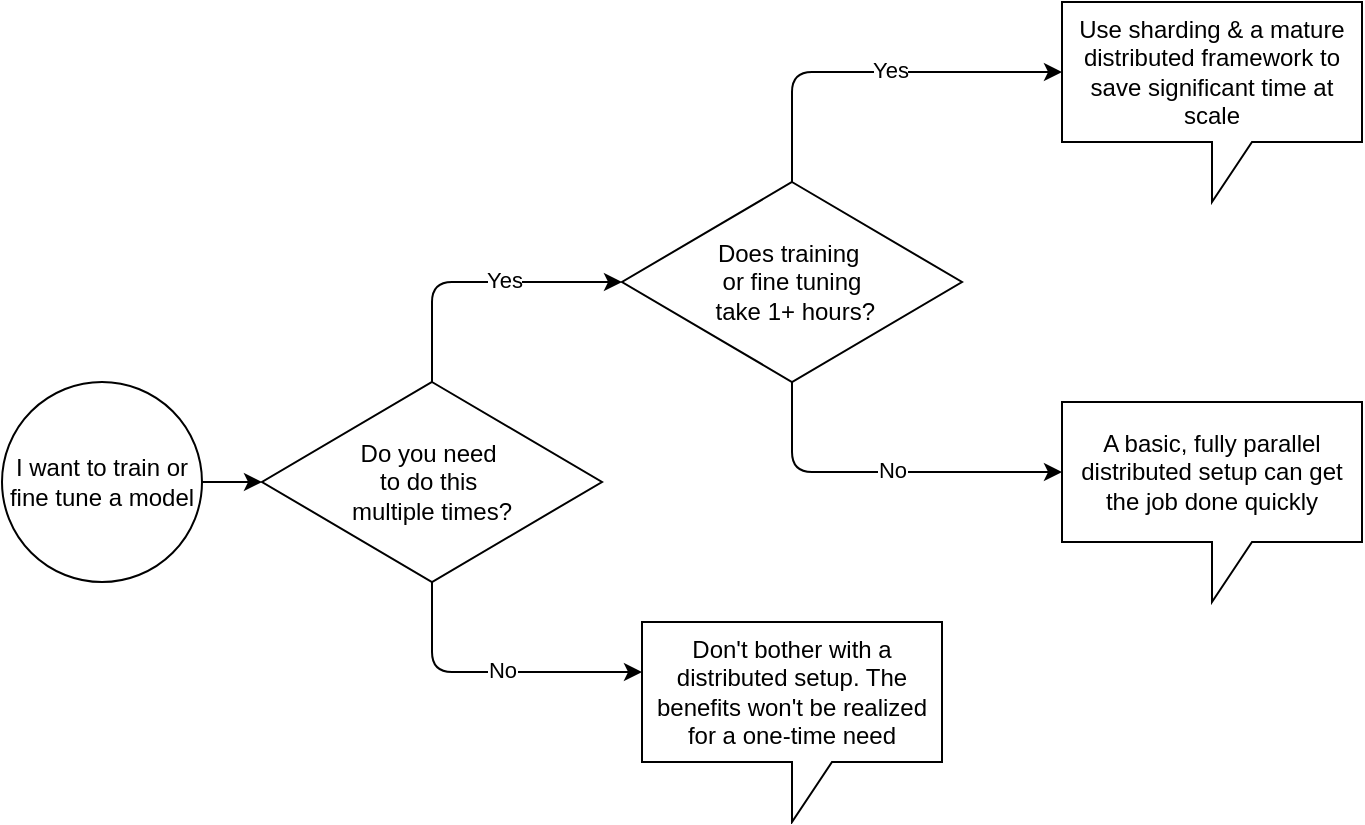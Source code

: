 <mxfile>
    <diagram id="FtFm-Tx110m3l8XDd7Ea" name="Page-1">
        <mxGraphModel dx="1057" dy="626" grid="1" gridSize="10" guides="1" tooltips="1" connect="1" arrows="1" fold="1" page="1" pageScale="1" pageWidth="850" pageHeight="1100" math="0" shadow="0">
            <root>
                <mxCell id="0"/>
                <mxCell id="1" parent="0"/>
                <mxCell id="8" style="edgeStyle=none;html=1;exitX=1;exitY=0.5;exitDx=0;exitDy=0;entryX=0;entryY=0.5;entryDx=0;entryDy=0;" parent="1" source="18" target="4" edge="1">
                    <mxGeometry relative="1" as="geometry">
                        <mxPoint x="190" y="340" as="sourcePoint"/>
                    </mxGeometry>
                </mxCell>
                <mxCell id="10" style="edgeStyle=orthogonalEdgeStyle;html=1;exitX=0.5;exitY=0;exitDx=0;exitDy=0;entryX=0;entryY=0.5;entryDx=0;entryDy=0;" parent="1" source="4" target="9" edge="1">
                    <mxGeometry relative="1" as="geometry"/>
                </mxCell>
                <mxCell id="11" value="&lt;font color=&quot;#000000&quot;&gt;Yes&lt;/font&gt;" style="edgeLabel;html=1;align=center;verticalAlign=middle;resizable=0;points=[];" parent="10" vertex="1" connectable="0">
                    <mxGeometry x="0.042" y="2" relative="1" as="geometry">
                        <mxPoint x="10" y="1" as="offset"/>
                    </mxGeometry>
                </mxCell>
                <mxCell id="4" value="&lt;font color=&quot;#000000&quot;&gt;Do you need&amp;nbsp;&lt;/font&gt;&lt;div&gt;&lt;font color=&quot;#000000&quot;&gt;to do this&amp;nbsp;&lt;/font&gt;&lt;/div&gt;&lt;div&gt;&lt;font color=&quot;#000000&quot;&gt;multiple times?&lt;/font&gt;&lt;/div&gt;" style="rhombus;whiteSpace=wrap;html=1;fillColor=light-dark(#FFFFFF,#000000);" parent="1" vertex="1">
                    <mxGeometry x="220" y="290" width="170" height="100" as="geometry"/>
                </mxCell>
                <mxCell id="5" value="Don&#39;t bother with a distributed setup. The benefits won&#39;t be realized for a one-time need" style="shape=callout;whiteSpace=wrap;html=1;perimeter=calloutPerimeter;" parent="1" vertex="1">
                    <mxGeometry x="410" y="410" width="150" height="100" as="geometry"/>
                </mxCell>
                <mxCell id="6" style="edgeStyle=orthogonalEdgeStyle;html=1;exitX=0.5;exitY=1;exitDx=0;exitDy=0;entryX=0;entryY=0;entryDx=0;entryDy=25;entryPerimeter=0;elbow=vertical;" parent="1" source="4" target="5" edge="1">
                    <mxGeometry relative="1" as="geometry"/>
                </mxCell>
                <mxCell id="7" value="&lt;font color=&quot;#000000&quot;&gt;No&lt;/font&gt;" style="edgeLabel;html=1;align=center;verticalAlign=middle;resizable=0;points=[];" parent="6" vertex="1" connectable="0">
                    <mxGeometry x="-0.091" y="-1" relative="1" as="geometry">
                        <mxPoint x="12" y="-2" as="offset"/>
                    </mxGeometry>
                </mxCell>
                <mxCell id="9" value="&lt;font color=&quot;#000000&quot;&gt;Does training&amp;nbsp;&lt;/font&gt;&lt;div&gt;&lt;font color=&quot;#000000&quot;&gt;or fine tuning&lt;/font&gt;&lt;/div&gt;&lt;div&gt;&lt;font color=&quot;#000000&quot;&gt;&amp;nbsp;take 1+ hours?&lt;/font&gt;&lt;/div&gt;" style="rhombus;whiteSpace=wrap;html=1;fillColor=light-dark(#FFFFFF,#000000);" parent="1" vertex="1">
                    <mxGeometry x="400" y="190" width="170" height="100" as="geometry"/>
                </mxCell>
                <mxCell id="12" value="A basic, fully parallel distributed setup can get the job done quickly" style="shape=callout;whiteSpace=wrap;html=1;perimeter=calloutPerimeter;" parent="1" vertex="1">
                    <mxGeometry x="620" y="300" width="150" height="100" as="geometry"/>
                </mxCell>
                <mxCell id="13" value="Use sharding &amp;amp; a mature distributed framework to save significant time at scale" style="shape=callout;whiteSpace=wrap;html=1;perimeter=calloutPerimeter;" parent="1" vertex="1">
                    <mxGeometry x="620" y="100" width="150" height="100" as="geometry"/>
                </mxCell>
                <mxCell id="14" style="edgeStyle=orthogonalEdgeStyle;html=1;exitX=0.5;exitY=1;exitDx=0;exitDy=0;entryX=0;entryY=0;entryDx=0;entryDy=35;entryPerimeter=0;" parent="1" source="9" target="12" edge="1">
                    <mxGeometry relative="1" as="geometry"/>
                </mxCell>
                <mxCell id="16" value="No" style="edgeLabel;html=1;align=center;verticalAlign=middle;resizable=0;points=[];" parent="14" vertex="1" connectable="0">
                    <mxGeometry x="-0.073" y="1" relative="1" as="geometry">
                        <mxPoint x="11" as="offset"/>
                    </mxGeometry>
                </mxCell>
                <mxCell id="15" style="edgeStyle=orthogonalEdgeStyle;html=1;exitX=0.5;exitY=0;exitDx=0;exitDy=0;entryX=0;entryY=0;entryDx=0;entryDy=35;entryPerimeter=0;" parent="1" source="9" target="13" edge="1">
                    <mxGeometry relative="1" as="geometry"/>
                </mxCell>
                <mxCell id="17" value="Yes" style="edgeLabel;html=1;align=center;verticalAlign=middle;resizable=0;points=[];" parent="15" vertex="1" connectable="0">
                    <mxGeometry x="0.083" y="1" relative="1" as="geometry">
                        <mxPoint x="1" as="offset"/>
                    </mxGeometry>
                </mxCell>
                <mxCell id="18" value="I want to train or fine tune a model" style="ellipse;whiteSpace=wrap;html=1;aspect=fixed;" vertex="1" parent="1">
                    <mxGeometry x="90" y="290" width="100" height="100" as="geometry"/>
                </mxCell>
            </root>
        </mxGraphModel>
    </diagram>
</mxfile>